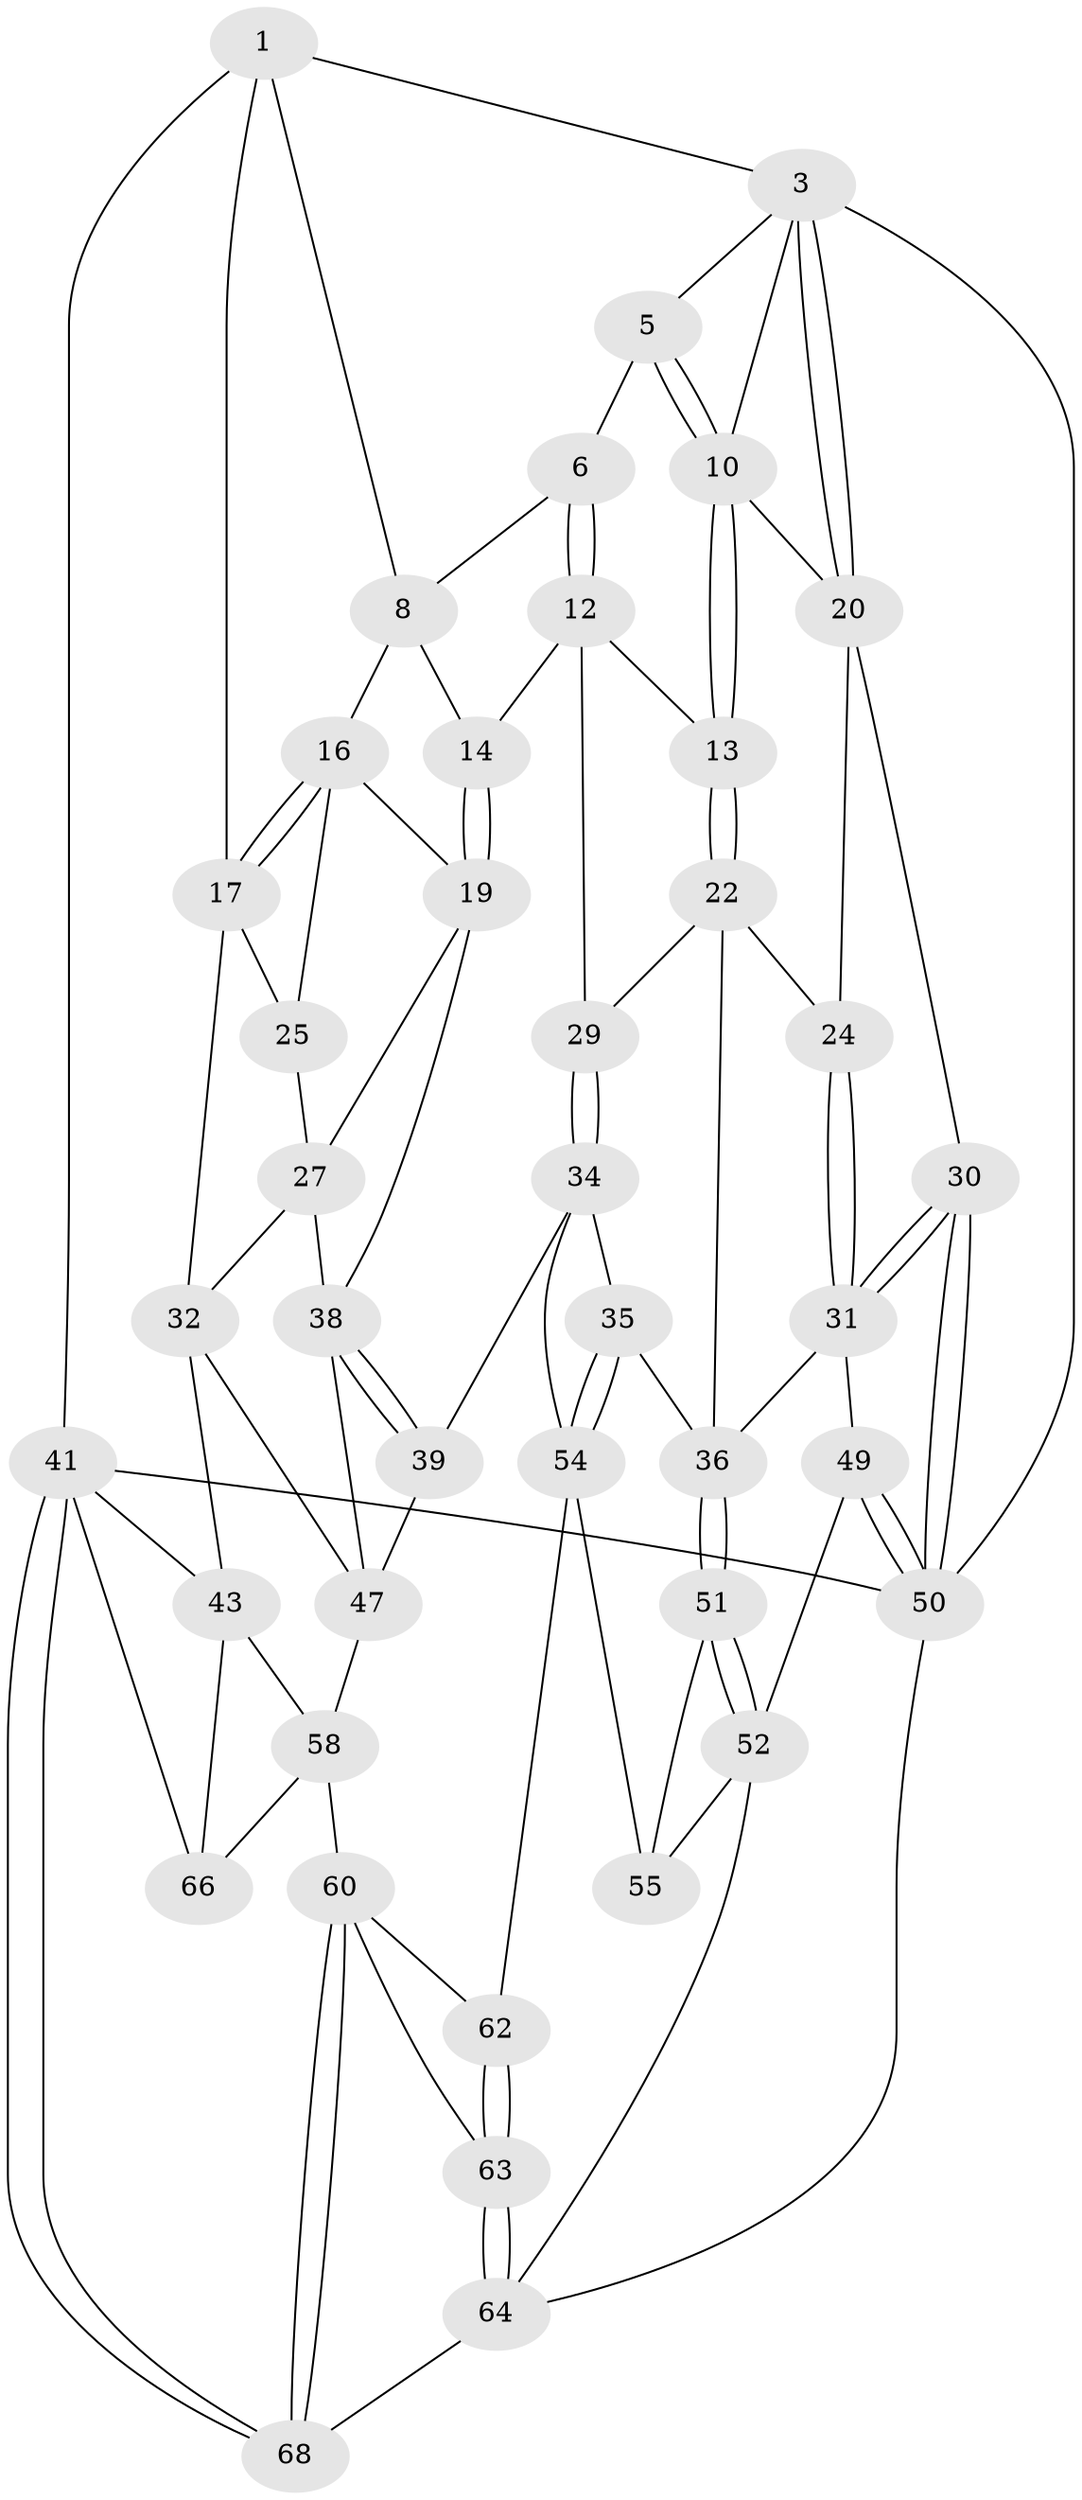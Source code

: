// Generated by graph-tools (version 1.1) at 2025/52/02/27/25 19:52:37]
// undirected, 42 vertices, 97 edges
graph export_dot {
graph [start="1"]
  node [color=gray90,style=filled];
  1 [pos="+0.687774522040367+0",super="+2"];
  3 [pos="+0+0",super="+4"];
  5 [pos="+0.3909911498946038+0"];
  6 [pos="+0.43639610902141346+0",super="+7"];
  8 [pos="+0.7325069080808715+0.1004375312228934",super="+9"];
  10 [pos="+0.2577686541461687+0.15797908427861934",super="+11"];
  12 [pos="+0.43229289848409186+0.05680524865920883",super="+15"];
  13 [pos="+0.27400550211585156+0.17956167777968102"];
  14 [pos="+0.5818754178080005+0.2528941705894407"];
  16 [pos="+0.7760629347506833+0.11402794366031843",super="+18"];
  17 [pos="+1+0",super="+26"];
  19 [pos="+0.6443480088887252+0.30811435402663817",super="+28"];
  20 [pos="+0+0",super="+21"];
  22 [pos="+0.2853874123469165+0.2314100114728206",super="+23"];
  24 [pos="+0.07701794689607208+0.25523567169547196"];
  25 [pos="+0.8428826378066429+0.19993573320192956"];
  27 [pos="+0.8063043316015394+0.33902829992014777",super="+33"];
  29 [pos="+0.52731904516051+0.260558327310124"];
  30 [pos="+0+0.35671215201648443"];
  31 [pos="+0+0.34831739468784734",super="+46"];
  32 [pos="+1+0.35824673894152276",super="+44"];
  34 [pos="+0.4818235511923088+0.3424188862444829",super="+40"];
  35 [pos="+0.3112825892711604+0.48513234150779827"];
  36 [pos="+0.2938047365314681+0.474598565844092",super="+37"];
  38 [pos="+0.6681182267932316+0.4015140344514335",super="+45"];
  39 [pos="+0.6208626410217801+0.5691272860040796"];
  41 [pos="+1+1",super="+42"];
  43 [pos="+1+0.49949123422480773",super="+57"];
  47 [pos="+0.8245456965685272+0.5656630018716874",super="+48"];
  49 [pos="+0+0.6872537607052611"];
  50 [pos="+0+0.7019633996160208",super="+53"];
  51 [pos="+0.1441269325212471+0.6715189330019057"];
  52 [pos="+0.00010641689559651618+0.7064520909048788",super="+65"];
  54 [pos="+0.36054685709532086+0.5709145892691236",super="+56"];
  55 [pos="+0.30054327000563724+0.6506524658564345"];
  58 [pos="+0.7790433293463556+0.6795254353418642",super="+59"];
  60 [pos="+0.7162692953974478+0.9068206766756947",super="+61"];
  62 [pos="+0.4953949379449404+0.6414674524144124"];
  63 [pos="+0.3887195915290455+0.8764856793591411"];
  64 [pos="+0.3109933726572782+0.9290267879810548",super="+67"];
  66 [pos="+1+0.8146845009343552"];
  68 [pos="+0.7607138047435338+1"];
  1 -- 8;
  1 -- 3;
  1 -- 17;
  1 -- 41;
  3 -- 20;
  3 -- 20;
  3 -- 50;
  3 -- 10;
  3 -- 5;
  5 -- 6;
  5 -- 10;
  5 -- 10;
  6 -- 12;
  6 -- 12;
  6 -- 8;
  8 -- 16;
  8 -- 14;
  10 -- 13;
  10 -- 13;
  10 -- 20;
  12 -- 13;
  12 -- 29;
  12 -- 14;
  13 -- 22;
  13 -- 22;
  14 -- 19;
  14 -- 19;
  16 -- 17;
  16 -- 17;
  16 -- 25;
  16 -- 19;
  17 -- 32;
  17 -- 25;
  19 -- 27;
  19 -- 38;
  20 -- 30;
  20 -- 24;
  22 -- 29;
  22 -- 24;
  22 -- 36;
  24 -- 31;
  24 -- 31;
  25 -- 27;
  27 -- 32;
  27 -- 38;
  29 -- 34;
  29 -- 34;
  30 -- 31;
  30 -- 31;
  30 -- 50;
  30 -- 50;
  31 -- 49;
  31 -- 36;
  32 -- 43;
  32 -- 47;
  34 -- 35;
  34 -- 39;
  34 -- 54;
  35 -- 36;
  35 -- 54;
  35 -- 54;
  36 -- 51;
  36 -- 51;
  38 -- 39;
  38 -- 39;
  38 -- 47;
  39 -- 47;
  41 -- 68;
  41 -- 68;
  41 -- 66;
  41 -- 43;
  41 -- 50;
  43 -- 58;
  43 -- 66;
  47 -- 58;
  49 -- 50;
  49 -- 50;
  49 -- 52;
  50 -- 64;
  51 -- 52;
  51 -- 52;
  51 -- 55;
  52 -- 64;
  52 -- 55;
  54 -- 55;
  54 -- 62;
  58 -- 60;
  58 -- 66;
  60 -- 68;
  60 -- 68;
  60 -- 62;
  60 -- 63;
  62 -- 63;
  62 -- 63;
  63 -- 64;
  63 -- 64;
  64 -- 68;
}

